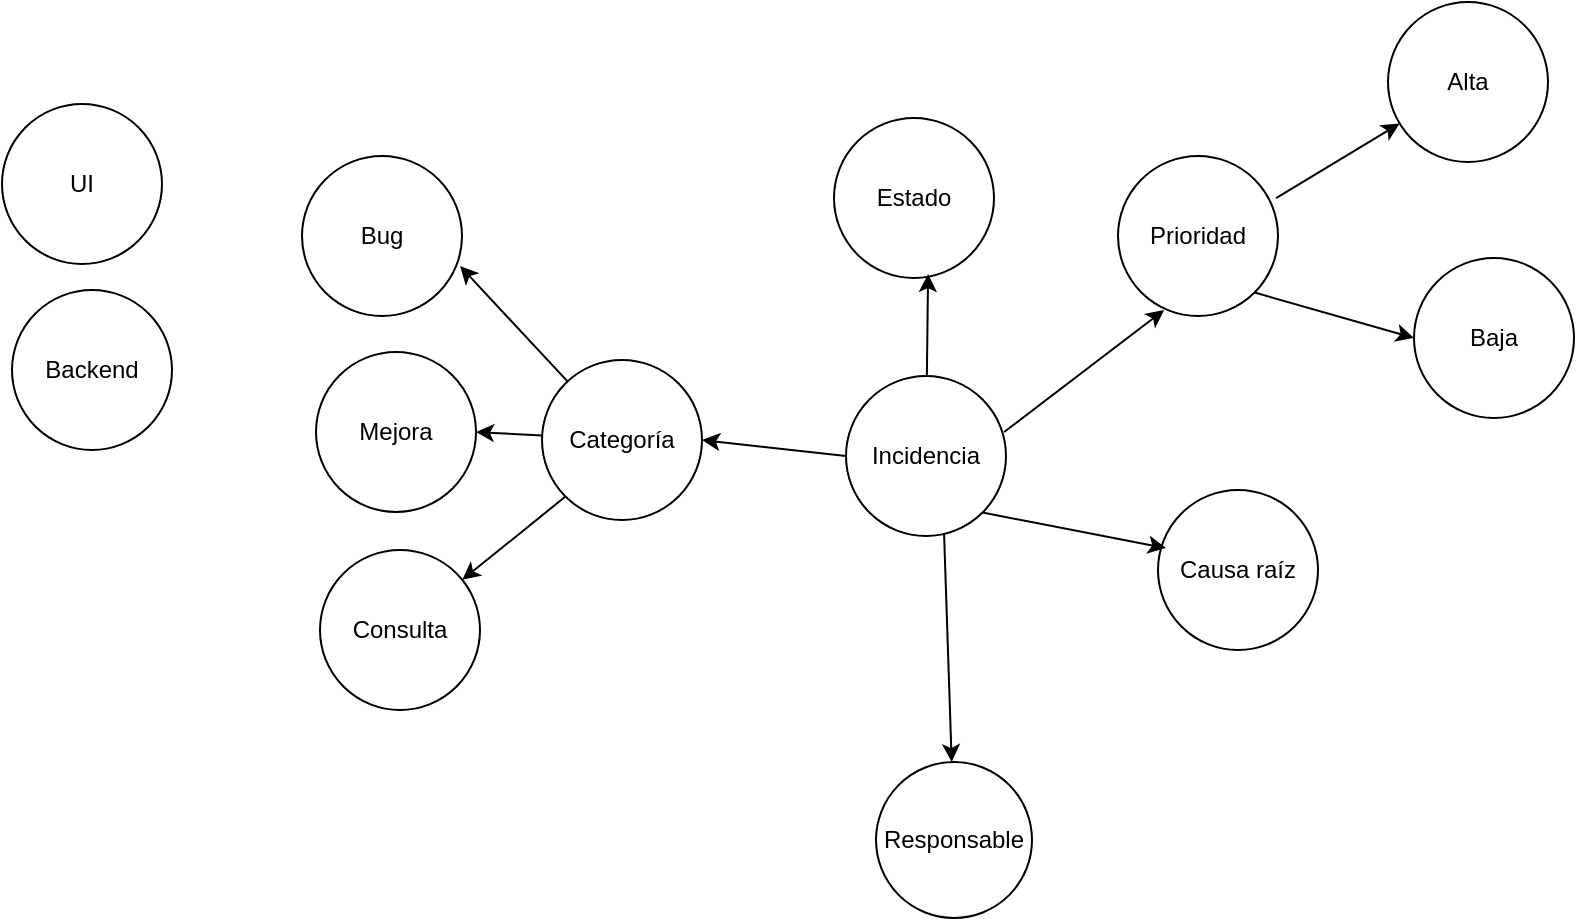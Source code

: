 <mxfile border="50" scale="3" compressed="false" locked="false" version="24.6.5" type="github">
  <diagram name="Blank" id="YmL12bMKpDGza6XwsDPr">
    <mxGraphModel dx="1649" dy="1085" grid="0" gridSize="10" guides="1" tooltips="1" connect="1" arrows="1" fold="1" page="0" pageScale="1" pageWidth="827" pageHeight="1169" background="none" math="1" shadow="0">
      <root>
        <mxCell id="X5NqExCQtvZxIxQ7pmgY-0" />
        <mxCell id="1" parent="X5NqExCQtvZxIxQ7pmgY-0" />
        <mxCell id="dXjExCPtLtWmxMdgUvX7-1" value="Estado" style="ellipse;whiteSpace=wrap;html=1;aspect=fixed;" vertex="1" parent="1">
          <mxGeometry x="281" y="202" width="80" height="80" as="geometry" />
        </mxCell>
        <mxCell id="dXjExCPtLtWmxMdgUvX7-2" value="Incidencia" style="ellipse;whiteSpace=wrap;html=1;aspect=fixed;" vertex="1" parent="1">
          <mxGeometry x="287" y="331" width="80" height="80" as="geometry" />
        </mxCell>
        <mxCell id="dXjExCPtLtWmxMdgUvX7-3" value="Prioridad" style="ellipse;whiteSpace=wrap;html=1;aspect=fixed;" vertex="1" parent="1">
          <mxGeometry x="423" y="221" width="80" height="80" as="geometry" />
        </mxCell>
        <mxCell id="dXjExCPtLtWmxMdgUvX7-4" value="Responsable" style="ellipse;whiteSpace=wrap;html=1;aspect=fixed;" vertex="1" parent="1">
          <mxGeometry x="302" y="524" width="78" height="78" as="geometry" />
        </mxCell>
        <mxCell id="dXjExCPtLtWmxMdgUvX7-5" value="Causa raíz" style="ellipse;whiteSpace=wrap;html=1;aspect=fixed;" vertex="1" parent="1">
          <mxGeometry x="443" y="388" width="80" height="80" as="geometry" />
        </mxCell>
        <mxCell id="dXjExCPtLtWmxMdgUvX7-6" value="Categoría" style="ellipse;whiteSpace=wrap;html=1;aspect=fixed;" vertex="1" parent="1">
          <mxGeometry x="135" y="323" width="80" height="80" as="geometry" />
        </mxCell>
        <mxCell id="dXjExCPtLtWmxMdgUvX7-7" value="Bug" style="ellipse;whiteSpace=wrap;html=1;aspect=fixed;" vertex="1" parent="1">
          <mxGeometry x="15" y="221" width="80" height="80" as="geometry" />
        </mxCell>
        <mxCell id="dXjExCPtLtWmxMdgUvX7-8" value="Mejora" style="ellipse;whiteSpace=wrap;html=1;aspect=fixed;" vertex="1" parent="1">
          <mxGeometry x="22" y="319" width="80" height="80" as="geometry" />
        </mxCell>
        <mxCell id="dXjExCPtLtWmxMdgUvX7-9" value="Consulta" style="ellipse;whiteSpace=wrap;html=1;aspect=fixed;" vertex="1" parent="1">
          <mxGeometry x="24" y="418" width="80" height="80" as="geometry" />
        </mxCell>
        <mxCell id="dXjExCPtLtWmxMdgUvX7-10" value="Alta" style="ellipse;whiteSpace=wrap;html=1;aspect=fixed;" vertex="1" parent="1">
          <mxGeometry x="558" y="144" width="80" height="80" as="geometry" />
        </mxCell>
        <mxCell id="dXjExCPtLtWmxMdgUvX7-11" value="Baja" style="ellipse;whiteSpace=wrap;html=1;aspect=fixed;" vertex="1" parent="1">
          <mxGeometry x="571" y="272" width="80" height="80" as="geometry" />
        </mxCell>
        <mxCell id="dXjExCPtLtWmxMdgUvX7-12" value="UI" style="ellipse;whiteSpace=wrap;html=1;aspect=fixed;" vertex="1" parent="1">
          <mxGeometry x="-135" y="195" width="80" height="80" as="geometry" />
        </mxCell>
        <mxCell id="dXjExCPtLtWmxMdgUvX7-13" value="Backend" style="ellipse;whiteSpace=wrap;html=1;aspect=fixed;" vertex="1" parent="1">
          <mxGeometry x="-130" y="288" width="80" height="80" as="geometry" />
        </mxCell>
        <mxCell id="dXjExCPtLtWmxMdgUvX7-16" value="" style="endArrow=classic;html=1;rounded=0;entryX=0.288;entryY=0.963;entryDx=0;entryDy=0;entryPerimeter=0;exitX=0.988;exitY=0.35;exitDx=0;exitDy=0;exitPerimeter=0;" edge="1" parent="1" source="dXjExCPtLtWmxMdgUvX7-2" target="dXjExCPtLtWmxMdgUvX7-3">
          <mxGeometry width="50" height="50" relative="1" as="geometry">
            <mxPoint x="389" y="492" as="sourcePoint" />
            <mxPoint x="439" y="442" as="targetPoint" />
          </mxGeometry>
        </mxCell>
        <mxCell id="dXjExCPtLtWmxMdgUvX7-17" value="" style="endArrow=classic;html=1;rounded=0;exitX=1;exitY=1;exitDx=0;exitDy=0;entryX=0.05;entryY=0.363;entryDx=0;entryDy=0;entryPerimeter=0;" edge="1" parent="1" source="dXjExCPtLtWmxMdgUvX7-2" target="dXjExCPtLtWmxMdgUvX7-5">
          <mxGeometry width="50" height="50" relative="1" as="geometry">
            <mxPoint x="389" y="492" as="sourcePoint" />
            <mxPoint x="439" y="442" as="targetPoint" />
          </mxGeometry>
        </mxCell>
        <mxCell id="dXjExCPtLtWmxMdgUvX7-19" value="" style="endArrow=classic;html=1;rounded=0;exitX=0.988;exitY=0.263;exitDx=0;exitDy=0;exitPerimeter=0;" edge="1" parent="1" source="dXjExCPtLtWmxMdgUvX7-3" target="dXjExCPtLtWmxMdgUvX7-10">
          <mxGeometry width="50" height="50" relative="1" as="geometry">
            <mxPoint x="507" y="258" as="sourcePoint" />
            <mxPoint x="557" y="208" as="targetPoint" />
          </mxGeometry>
        </mxCell>
        <mxCell id="dXjExCPtLtWmxMdgUvX7-20" value="" style="endArrow=classic;html=1;rounded=0;exitX=1;exitY=1;exitDx=0;exitDy=0;entryX=0;entryY=0.5;entryDx=0;entryDy=0;" edge="1" parent="1" source="dXjExCPtLtWmxMdgUvX7-3" target="dXjExCPtLtWmxMdgUvX7-11">
          <mxGeometry width="50" height="50" relative="1" as="geometry">
            <mxPoint x="389" y="492" as="sourcePoint" />
            <mxPoint x="439" y="442" as="targetPoint" />
          </mxGeometry>
        </mxCell>
        <mxCell id="dXjExCPtLtWmxMdgUvX7-21" value="" style="endArrow=classic;html=1;rounded=0;entryX=0.988;entryY=0.688;entryDx=0;entryDy=0;entryPerimeter=0;" edge="1" parent="1" source="dXjExCPtLtWmxMdgUvX7-6" target="dXjExCPtLtWmxMdgUvX7-7">
          <mxGeometry width="50" height="50" relative="1" as="geometry">
            <mxPoint x="389" y="492" as="sourcePoint" />
            <mxPoint x="439" y="442" as="targetPoint" />
          </mxGeometry>
        </mxCell>
        <mxCell id="dXjExCPtLtWmxMdgUvX7-22" value="" style="endArrow=classic;html=1;rounded=0;entryX=1;entryY=0.5;entryDx=0;entryDy=0;" edge="1" parent="1" source="dXjExCPtLtWmxMdgUvX7-6" target="dXjExCPtLtWmxMdgUvX7-8">
          <mxGeometry width="50" height="50" relative="1" as="geometry">
            <mxPoint x="389" y="492" as="sourcePoint" />
            <mxPoint x="439" y="442" as="targetPoint" />
          </mxGeometry>
        </mxCell>
        <mxCell id="dXjExCPtLtWmxMdgUvX7-23" value="" style="endArrow=classic;html=1;rounded=0;exitX=0;exitY=1;exitDx=0;exitDy=0;" edge="1" parent="1" source="dXjExCPtLtWmxMdgUvX7-6" target="dXjExCPtLtWmxMdgUvX7-9">
          <mxGeometry width="50" height="50" relative="1" as="geometry">
            <mxPoint x="389" y="492" as="sourcePoint" />
            <mxPoint x="439" y="442" as="targetPoint" />
          </mxGeometry>
        </mxCell>
        <mxCell id="dXjExCPtLtWmxMdgUvX7-24" value="" style="endArrow=classic;html=1;rounded=0;exitX=0.613;exitY=0.988;exitDx=0;exitDy=0;exitPerimeter=0;" edge="1" parent="1" source="dXjExCPtLtWmxMdgUvX7-2" target="dXjExCPtLtWmxMdgUvX7-4">
          <mxGeometry width="50" height="50" relative="1" as="geometry">
            <mxPoint x="389" y="492" as="sourcePoint" />
            <mxPoint x="346" y="519" as="targetPoint" />
          </mxGeometry>
        </mxCell>
        <mxCell id="dXjExCPtLtWmxMdgUvX7-26" value="" style="endArrow=classic;html=1;rounded=0;entryX=1;entryY=0.5;entryDx=0;entryDy=0;exitX=0;exitY=0.5;exitDx=0;exitDy=0;" edge="1" parent="1" source="dXjExCPtLtWmxMdgUvX7-2" target="dXjExCPtLtWmxMdgUvX7-6">
          <mxGeometry width="50" height="50" relative="1" as="geometry">
            <mxPoint x="389" y="492" as="sourcePoint" />
            <mxPoint x="439" y="442" as="targetPoint" />
          </mxGeometry>
        </mxCell>
        <mxCell id="dXjExCPtLtWmxMdgUvX7-27" value="" style="endArrow=classic;html=1;rounded=0;entryX=0.588;entryY=0.975;entryDx=0;entryDy=0;entryPerimeter=0;" edge="1" parent="1" source="dXjExCPtLtWmxMdgUvX7-2" target="dXjExCPtLtWmxMdgUvX7-1">
          <mxGeometry width="50" height="50" relative="1" as="geometry">
            <mxPoint x="389" y="492" as="sourcePoint" />
            <mxPoint x="439" y="442" as="targetPoint" />
          </mxGeometry>
        </mxCell>
      </root>
    </mxGraphModel>
  </diagram>
</mxfile>
